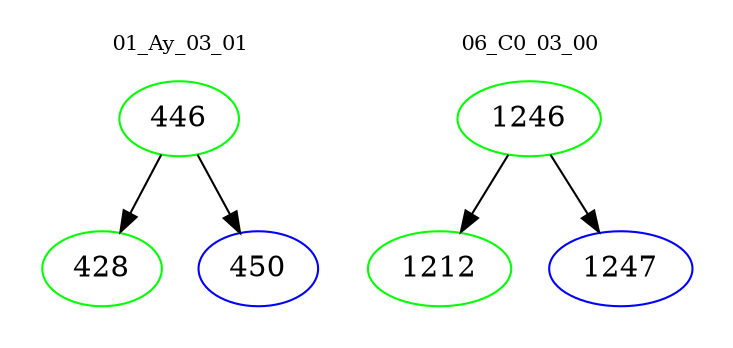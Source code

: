digraph{
subgraph cluster_0 {
color = white
label = "01_Ay_03_01";
fontsize=10;
T0_446 [label="446", color="green"]
T0_446 -> T0_428 [color="black"]
T0_428 [label="428", color="green"]
T0_446 -> T0_450 [color="black"]
T0_450 [label="450", color="blue"]
}
subgraph cluster_1 {
color = white
label = "06_C0_03_00";
fontsize=10;
T1_1246 [label="1246", color="green"]
T1_1246 -> T1_1212 [color="black"]
T1_1212 [label="1212", color="green"]
T1_1246 -> T1_1247 [color="black"]
T1_1247 [label="1247", color="blue"]
}
}
